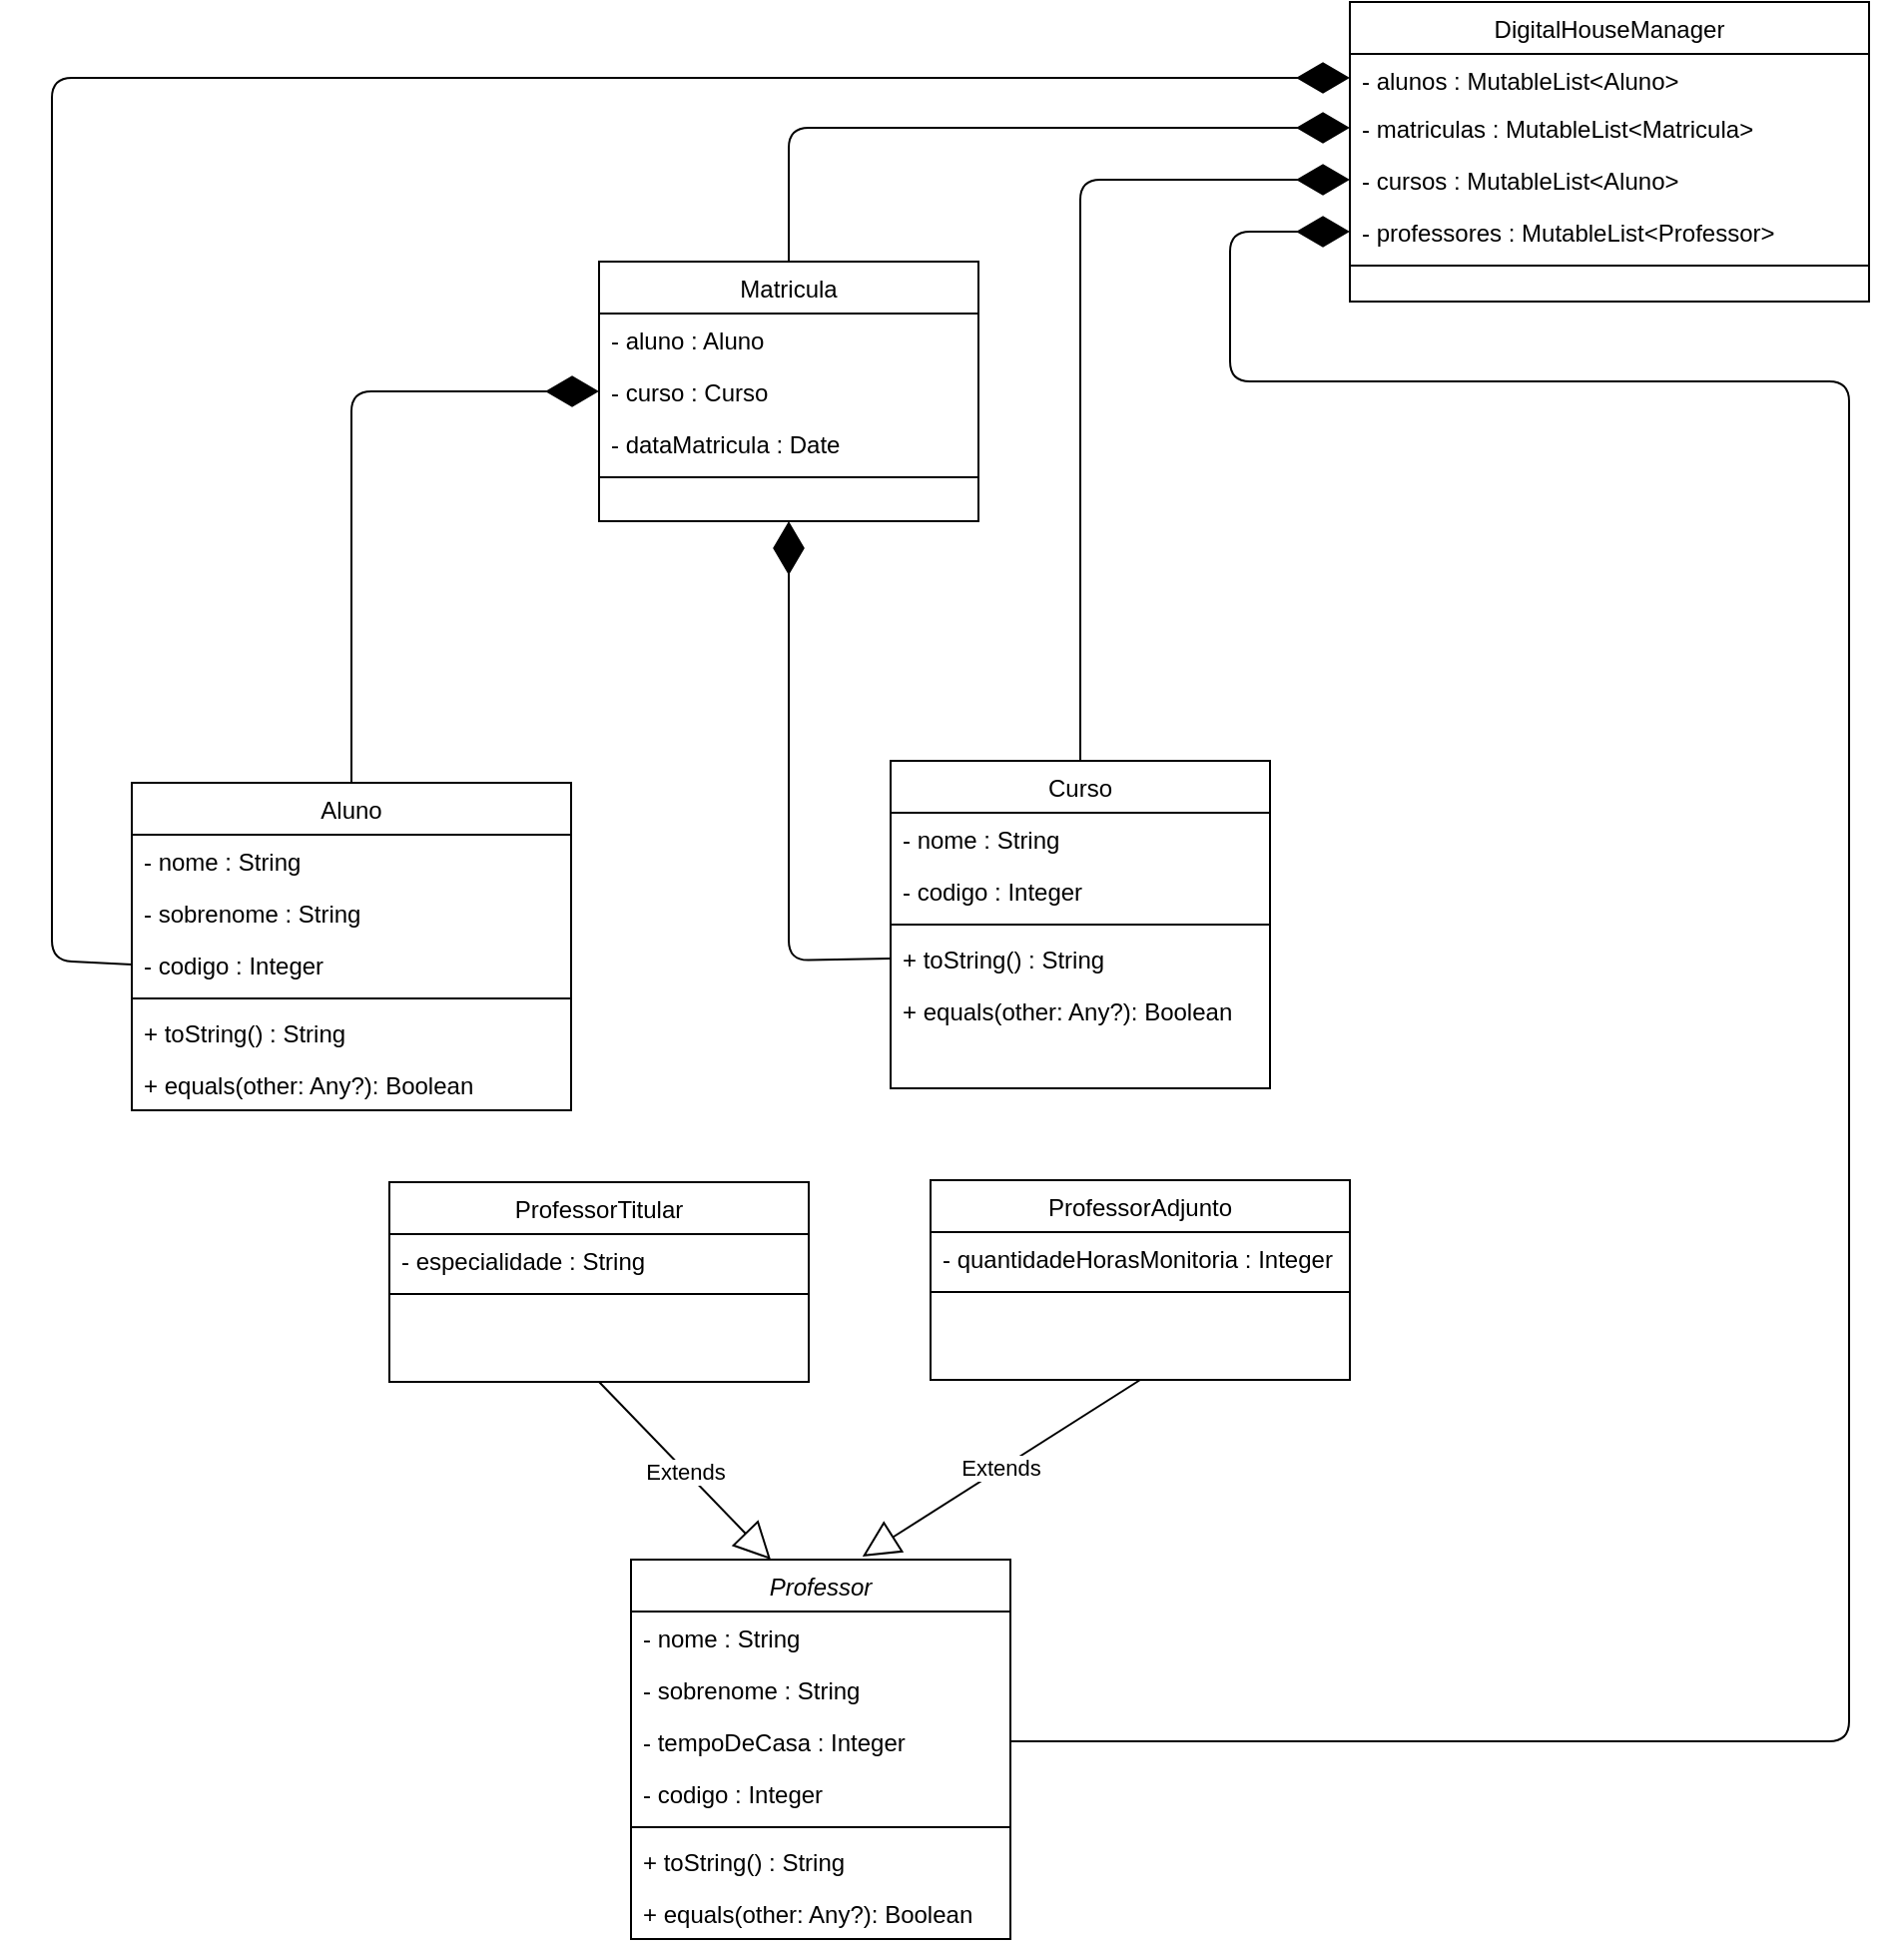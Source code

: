 <mxfile version="13.7.5" type="device"><diagram id="C5RBs43oDa-KdzZeNtuy" name="Page-1"><mxGraphModel dx="1892" dy="1102" grid="1" gridSize="10" guides="1" tooltips="1" connect="1" arrows="1" fold="1" page="1" pageScale="1" pageWidth="827" pageHeight="1169" math="0" shadow="0"><root><mxCell id="WIyWlLk6GJQsqaUBKTNV-0"/><mxCell id="WIyWlLk6GJQsqaUBKTNV-1" parent="WIyWlLk6GJQsqaUBKTNV-0"/><mxCell id="B189YmtcXOPuMy648B2B-8" value="Professor" style="swimlane;fontStyle=2;align=center;verticalAlign=top;childLayout=stackLayout;horizontal=1;startSize=26;horizontalStack=0;resizeParent=1;resizeLast=0;collapsible=1;marginBottom=0;rounded=0;shadow=0;strokeWidth=1;" parent="WIyWlLk6GJQsqaUBKTNV-1" vertex="1"><mxGeometry x="430" y="810" width="190" height="190" as="geometry"><mxRectangle x="230" y="140" width="160" height="26" as="alternateBounds"/></mxGeometry></mxCell><mxCell id="B189YmtcXOPuMy648B2B-9" value="- nome : String" style="text;align=left;verticalAlign=top;spacingLeft=4;spacingRight=4;overflow=hidden;rotatable=0;points=[[0,0.5],[1,0.5]];portConstraint=eastwest;" parent="B189YmtcXOPuMy648B2B-8" vertex="1"><mxGeometry y="26" width="190" height="26" as="geometry"/></mxCell><mxCell id="B189YmtcXOPuMy648B2B-14" value="- sobrenome : String" style="text;align=left;verticalAlign=top;spacingLeft=4;spacingRight=4;overflow=hidden;rotatable=0;points=[[0,0.5],[1,0.5]];portConstraint=eastwest;rounded=0;shadow=0;html=0;" parent="B189YmtcXOPuMy648B2B-8" vertex="1"><mxGeometry y="52" width="190" height="26" as="geometry"/></mxCell><mxCell id="B189YmtcXOPuMy648B2B-15" value="- tempoDeCasa : Integer" style="text;align=left;verticalAlign=top;spacingLeft=4;spacingRight=4;overflow=hidden;rotatable=0;points=[[0,0.5],[1,0.5]];portConstraint=eastwest;rounded=0;shadow=0;html=0;" parent="B189YmtcXOPuMy648B2B-8" vertex="1"><mxGeometry y="78" width="190" height="26" as="geometry"/></mxCell><mxCell id="B189YmtcXOPuMy648B2B-10" value="- codigo : Integer" style="text;align=left;verticalAlign=top;spacingLeft=4;spacingRight=4;overflow=hidden;rotatable=0;points=[[0,0.5],[1,0.5]];portConstraint=eastwest;rounded=0;shadow=0;html=0;" parent="B189YmtcXOPuMy648B2B-8" vertex="1"><mxGeometry y="104" width="190" height="26" as="geometry"/></mxCell><mxCell id="B189YmtcXOPuMy648B2B-11" value="" style="line;html=1;strokeWidth=1;align=left;verticalAlign=middle;spacingTop=-1;spacingLeft=3;spacingRight=3;rotatable=0;labelPosition=right;points=[];portConstraint=eastwest;" parent="B189YmtcXOPuMy648B2B-8" vertex="1"><mxGeometry y="130" width="190" height="8" as="geometry"/></mxCell><mxCell id="B189YmtcXOPuMy648B2B-12" value="+ toString() : String" style="text;align=left;verticalAlign=top;spacingLeft=4;spacingRight=4;overflow=hidden;rotatable=0;points=[[0,0.5],[1,0.5]];portConstraint=eastwest;" parent="B189YmtcXOPuMy648B2B-8" vertex="1"><mxGeometry y="138" width="190" height="26" as="geometry"/></mxCell><mxCell id="B189YmtcXOPuMy648B2B-13" value="+ equals(other: Any?): Boolean" style="text;align=left;verticalAlign=top;spacingLeft=4;spacingRight=4;overflow=hidden;rotatable=0;points=[[0,0.5],[1,0.5]];portConstraint=eastwest;" parent="B189YmtcXOPuMy648B2B-8" vertex="1"><mxGeometry y="164" width="190" height="26" as="geometry"/></mxCell><mxCell id="B189YmtcXOPuMy648B2B-33" value="Extends" style="endArrow=block;endSize=16;endFill=0;html=1;exitX=0.5;exitY=1;exitDx=0;exitDy=0;" parent="WIyWlLk6GJQsqaUBKTNV-1" source="B189YmtcXOPuMy648B2B-17" edge="1"><mxGeometry width="160" relative="1" as="geometry"><mxPoint x="340" y="810" as="sourcePoint"/><mxPoint x="500" y="810" as="targetPoint"/></mxGeometry></mxCell><mxCell id="B189YmtcXOPuMy648B2B-34" value="Extends" style="endArrow=block;endSize=16;endFill=0;html=1;exitX=0.5;exitY=1;exitDx=0;exitDy=0;entryX=0.61;entryY=-0.008;entryDx=0;entryDy=0;entryPerimeter=0;" parent="WIyWlLk6GJQsqaUBKTNV-1" source="B189YmtcXOPuMy648B2B-25" target="B189YmtcXOPuMy648B2B-8" edge="1"><mxGeometry width="160" relative="1" as="geometry"><mxPoint x="415" y="740" as="sourcePoint"/><mxPoint x="510" y="820" as="targetPoint"/></mxGeometry></mxCell><mxCell id="5GUe3_cNUbi0rKs2hOgH-0" value="Matricula" style="swimlane;fontStyle=0;align=center;verticalAlign=top;childLayout=stackLayout;horizontal=1;startSize=26;horizontalStack=0;resizeParent=1;resizeLast=0;collapsible=1;marginBottom=0;rounded=0;shadow=0;strokeWidth=1;" vertex="1" parent="WIyWlLk6GJQsqaUBKTNV-1"><mxGeometry x="414" y="160" width="190" height="130" as="geometry"><mxRectangle x="230" y="140" width="160" height="26" as="alternateBounds"/></mxGeometry></mxCell><mxCell id="5GUe3_cNUbi0rKs2hOgH-1" value="- aluno : Aluno" style="text;align=left;verticalAlign=top;spacingLeft=4;spacingRight=4;overflow=hidden;rotatable=0;points=[[0,0.5],[1,0.5]];portConstraint=eastwest;" vertex="1" parent="5GUe3_cNUbi0rKs2hOgH-0"><mxGeometry y="26" width="190" height="26" as="geometry"/></mxCell><mxCell id="5GUe3_cNUbi0rKs2hOgH-2" value="- curso : Curso" style="text;align=left;verticalAlign=top;spacingLeft=4;spacingRight=4;overflow=hidden;rotatable=0;points=[[0,0.5],[1,0.5]];portConstraint=eastwest;rounded=0;shadow=0;html=0;" vertex="1" parent="5GUe3_cNUbi0rKs2hOgH-0"><mxGeometry y="52" width="190" height="26" as="geometry"/></mxCell><mxCell id="5GUe3_cNUbi0rKs2hOgH-6" value="- dataMatricula : Date" style="text;align=left;verticalAlign=top;spacingLeft=4;spacingRight=4;overflow=hidden;rotatable=0;points=[[0,0.5],[1,0.5]];portConstraint=eastwest;rounded=0;shadow=0;html=0;" vertex="1" parent="5GUe3_cNUbi0rKs2hOgH-0"><mxGeometry y="78" width="190" height="26" as="geometry"/></mxCell><mxCell id="5GUe3_cNUbi0rKs2hOgH-3" value="" style="line;html=1;strokeWidth=1;align=left;verticalAlign=middle;spacingTop=-1;spacingLeft=3;spacingRight=3;rotatable=0;labelPosition=right;points=[];portConstraint=eastwest;" vertex="1" parent="5GUe3_cNUbi0rKs2hOgH-0"><mxGeometry y="104" width="190" height="8" as="geometry"/></mxCell><mxCell id="zkfFHV4jXpPFQw0GAbJ--0" value="Aluno" style="swimlane;fontStyle=0;align=center;verticalAlign=top;childLayout=stackLayout;horizontal=1;startSize=26;horizontalStack=0;resizeParent=1;resizeLast=0;collapsible=1;marginBottom=0;rounded=0;shadow=0;strokeWidth=1;" parent="WIyWlLk6GJQsqaUBKTNV-1" vertex="1"><mxGeometry x="180" y="421" width="220" height="164" as="geometry"><mxRectangle x="230" y="140" width="160" height="26" as="alternateBounds"/></mxGeometry></mxCell><mxCell id="zkfFHV4jXpPFQw0GAbJ--1" value="- nome : String" style="text;align=left;verticalAlign=top;spacingLeft=4;spacingRight=4;overflow=hidden;rotatable=0;points=[[0,0.5],[1,0.5]];portConstraint=eastwest;" parent="zkfFHV4jXpPFQw0GAbJ--0" vertex="1"><mxGeometry y="26" width="220" height="26" as="geometry"/></mxCell><mxCell id="zkfFHV4jXpPFQw0GAbJ--2" value="- sobrenome : String" style="text;align=left;verticalAlign=top;spacingLeft=4;spacingRight=4;overflow=hidden;rotatable=0;points=[[0,0.5],[1,0.5]];portConstraint=eastwest;rounded=0;shadow=0;html=0;" parent="zkfFHV4jXpPFQw0GAbJ--0" vertex="1"><mxGeometry y="52" width="220" height="26" as="geometry"/></mxCell><mxCell id="zkfFHV4jXpPFQw0GAbJ--3" value="- codigo : Integer" style="text;align=left;verticalAlign=top;spacingLeft=4;spacingRight=4;overflow=hidden;rotatable=0;points=[[0,0.5],[1,0.5]];portConstraint=eastwest;rounded=0;shadow=0;html=0;" parent="zkfFHV4jXpPFQw0GAbJ--0" vertex="1"><mxGeometry y="78" width="220" height="26" as="geometry"/></mxCell><mxCell id="zkfFHV4jXpPFQw0GAbJ--4" value="" style="line;html=1;strokeWidth=1;align=left;verticalAlign=middle;spacingTop=-1;spacingLeft=3;spacingRight=3;rotatable=0;labelPosition=right;points=[];portConstraint=eastwest;" parent="zkfFHV4jXpPFQw0GAbJ--0" vertex="1"><mxGeometry y="104" width="220" height="8" as="geometry"/></mxCell><mxCell id="zkfFHV4jXpPFQw0GAbJ--5" value="+ toString() : String" style="text;align=left;verticalAlign=top;spacingLeft=4;spacingRight=4;overflow=hidden;rotatable=0;points=[[0,0.5],[1,0.5]];portConstraint=eastwest;" parent="zkfFHV4jXpPFQw0GAbJ--0" vertex="1"><mxGeometry y="112" width="220" height="26" as="geometry"/></mxCell><mxCell id="B189YmtcXOPuMy648B2B-0" value="+ equals(other: Any?): Boolean " style="text;align=left;verticalAlign=top;spacingLeft=4;spacingRight=4;overflow=hidden;rotatable=0;points=[[0,0.5],[1,0.5]];portConstraint=eastwest;" parent="zkfFHV4jXpPFQw0GAbJ--0" vertex="1"><mxGeometry y="138" width="220" height="26" as="geometry"/></mxCell><mxCell id="5GUe3_cNUbi0rKs2hOgH-8" value="" style="endArrow=diamondThin;endFill=1;endSize=24;html=1;entryX=0;entryY=0.5;entryDx=0;entryDy=0;exitX=0.5;exitY=0;exitDx=0;exitDy=0;" edge="1" parent="WIyWlLk6GJQsqaUBKTNV-1" source="zkfFHV4jXpPFQw0GAbJ--0" target="5GUe3_cNUbi0rKs2hOgH-2"><mxGeometry width="160" relative="1" as="geometry"><mxPoint x="500" y="500" as="sourcePoint"/><mxPoint x="660" y="500" as="targetPoint"/><Array as="points"><mxPoint x="290" y="225"/></Array></mxGeometry></mxCell><mxCell id="5GUe3_cNUbi0rKs2hOgH-11" value="" style="endArrow=diamondThin;endFill=1;endSize=24;html=1;entryX=0.5;entryY=1;entryDx=0;entryDy=0;exitX=0;exitY=0.5;exitDx=0;exitDy=0;" edge="1" parent="WIyWlLk6GJQsqaUBKTNV-1" source="B189YmtcXOPuMy648B2B-6" target="5GUe3_cNUbi0rKs2hOgH-0"><mxGeometry width="160" relative="1" as="geometry"><mxPoint x="430" y="470" as="sourcePoint"/><mxPoint x="590" y="470" as="targetPoint"/><Array as="points"><mxPoint x="509" y="510"/></Array></mxGeometry></mxCell><mxCell id="B189YmtcXOPuMy648B2B-1" value="Curso" style="swimlane;fontStyle=0;align=center;verticalAlign=top;childLayout=stackLayout;horizontal=1;startSize=26;horizontalStack=0;resizeParent=1;resizeLast=0;collapsible=1;marginBottom=0;rounded=0;shadow=0;strokeWidth=1;" parent="WIyWlLk6GJQsqaUBKTNV-1" vertex="1"><mxGeometry x="560" y="410" width="190" height="164" as="geometry"><mxRectangle x="230" y="140" width="160" height="26" as="alternateBounds"/></mxGeometry></mxCell><mxCell id="B189YmtcXOPuMy648B2B-2" value="- nome : String" style="text;align=left;verticalAlign=top;spacingLeft=4;spacingRight=4;overflow=hidden;rotatable=0;points=[[0,0.5],[1,0.5]];portConstraint=eastwest;" parent="B189YmtcXOPuMy648B2B-1" vertex="1"><mxGeometry y="26" width="190" height="26" as="geometry"/></mxCell><mxCell id="B189YmtcXOPuMy648B2B-4" value="- codigo : Integer" style="text;align=left;verticalAlign=top;spacingLeft=4;spacingRight=4;overflow=hidden;rotatable=0;points=[[0,0.5],[1,0.5]];portConstraint=eastwest;rounded=0;shadow=0;html=0;" parent="B189YmtcXOPuMy648B2B-1" vertex="1"><mxGeometry y="52" width="190" height="26" as="geometry"/></mxCell><mxCell id="B189YmtcXOPuMy648B2B-5" value="" style="line;html=1;strokeWidth=1;align=left;verticalAlign=middle;spacingTop=-1;spacingLeft=3;spacingRight=3;rotatable=0;labelPosition=right;points=[];portConstraint=eastwest;" parent="B189YmtcXOPuMy648B2B-1" vertex="1"><mxGeometry y="78" width="190" height="8" as="geometry"/></mxCell><mxCell id="B189YmtcXOPuMy648B2B-6" value="+ toString() : String" style="text;align=left;verticalAlign=top;spacingLeft=4;spacingRight=4;overflow=hidden;rotatable=0;points=[[0,0.5],[1,0.5]];portConstraint=eastwest;" parent="B189YmtcXOPuMy648B2B-1" vertex="1"><mxGeometry y="86" width="190" height="26" as="geometry"/></mxCell><mxCell id="B189YmtcXOPuMy648B2B-7" value="+ equals(other: Any?): Boolean" style="text;align=left;verticalAlign=top;spacingLeft=4;spacingRight=4;overflow=hidden;rotatable=0;points=[[0,0.5],[1,0.5]];portConstraint=eastwest;" parent="B189YmtcXOPuMy648B2B-1" vertex="1"><mxGeometry y="112" width="190" height="26" as="geometry"/></mxCell><mxCell id="5GUe3_cNUbi0rKs2hOgH-12" value="DigitalHouseManager" style="swimlane;fontStyle=0;align=center;verticalAlign=top;childLayout=stackLayout;horizontal=1;startSize=26;horizontalStack=0;resizeParent=1;resizeLast=0;collapsible=1;marginBottom=0;rounded=0;shadow=0;strokeWidth=1;" vertex="1" parent="WIyWlLk6GJQsqaUBKTNV-1"><mxGeometry x="790" y="30" width="260" height="150" as="geometry"><mxRectangle x="230" y="140" width="160" height="26" as="alternateBounds"/></mxGeometry></mxCell><mxCell id="5GUe3_cNUbi0rKs2hOgH-13" value="- alunos : MutableList&lt;Aluno&gt;" style="text;align=left;verticalAlign=top;spacingLeft=4;spacingRight=4;overflow=hidden;rotatable=0;points=[[0,0.5],[1,0.5]];portConstraint=eastwest;" vertex="1" parent="5GUe3_cNUbi0rKs2hOgH-12"><mxGeometry y="26" width="260" height="24" as="geometry"/></mxCell><mxCell id="5GUe3_cNUbi0rKs2hOgH-17" value="- matriculas : MutableList&lt;Matricula&gt;" style="text;align=left;verticalAlign=top;spacingLeft=4;spacingRight=4;overflow=hidden;rotatable=0;points=[[0,0.5],[1,0.5]];portConstraint=eastwest;rounded=0;shadow=0;html=0;" vertex="1" parent="5GUe3_cNUbi0rKs2hOgH-12"><mxGeometry y="50" width="260" height="26" as="geometry"/></mxCell><mxCell id="5GUe3_cNUbi0rKs2hOgH-14" value="- cursos : MutableList&lt;Aluno&gt;" style="text;align=left;verticalAlign=top;spacingLeft=4;spacingRight=4;overflow=hidden;rotatable=0;points=[[0,0.5],[1,0.5]];portConstraint=eastwest;rounded=0;shadow=0;html=0;" vertex="1" parent="5GUe3_cNUbi0rKs2hOgH-12"><mxGeometry y="76" width="260" height="26" as="geometry"/></mxCell><mxCell id="5GUe3_cNUbi0rKs2hOgH-15" value="- professores : MutableList&lt;Professor&gt;" style="text;align=left;verticalAlign=top;spacingLeft=4;spacingRight=4;overflow=hidden;rotatable=0;points=[[0,0.5],[1,0.5]];portConstraint=eastwest;rounded=0;shadow=0;html=0;" vertex="1" parent="5GUe3_cNUbi0rKs2hOgH-12"><mxGeometry y="102" width="260" height="26" as="geometry"/></mxCell><mxCell id="5GUe3_cNUbi0rKs2hOgH-16" value="" style="line;html=1;strokeWidth=1;align=left;verticalAlign=middle;spacingTop=-1;spacingLeft=3;spacingRight=3;rotatable=0;labelPosition=right;points=[];portConstraint=eastwest;" vertex="1" parent="5GUe3_cNUbi0rKs2hOgH-12"><mxGeometry y="128" width="260" height="8" as="geometry"/></mxCell><mxCell id="5GUe3_cNUbi0rKs2hOgH-18" value="" style="endArrow=diamondThin;endFill=1;endSize=24;html=1;entryX=0;entryY=0.5;entryDx=0;entryDy=0;exitX=0;exitY=0.5;exitDx=0;exitDy=0;" edge="1" parent="WIyWlLk6GJQsqaUBKTNV-1" source="zkfFHV4jXpPFQw0GAbJ--3" target="5GUe3_cNUbi0rKs2hOgH-13"><mxGeometry width="160" relative="1" as="geometry"><mxPoint x="580" y="240" as="sourcePoint"/><mxPoint x="740" y="240" as="targetPoint"/><Array as="points"><mxPoint x="140" y="510"/><mxPoint x="140" y="68"/></Array></mxGeometry></mxCell><mxCell id="5GUe3_cNUbi0rKs2hOgH-19" value="" style="endArrow=diamondThin;endFill=1;endSize=24;html=1;entryX=0;entryY=0.5;entryDx=0;entryDy=0;exitX=0.5;exitY=0;exitDx=0;exitDy=0;" edge="1" parent="WIyWlLk6GJQsqaUBKTNV-1" source="B189YmtcXOPuMy648B2B-1" target="5GUe3_cNUbi0rKs2hOgH-14"><mxGeometry width="160" relative="1" as="geometry"><mxPoint x="580" y="240" as="sourcePoint"/><mxPoint x="740" y="240" as="targetPoint"/><Array as="points"><mxPoint x="655" y="119"/></Array></mxGeometry></mxCell><mxCell id="5GUe3_cNUbi0rKs2hOgH-21" value="" style="endArrow=diamondThin;endFill=1;endSize=24;html=1;exitX=1;exitY=0.5;exitDx=0;exitDy=0;entryX=0;entryY=0.5;entryDx=0;entryDy=0;" edge="1" parent="WIyWlLk6GJQsqaUBKTNV-1" source="B189YmtcXOPuMy648B2B-15" target="5GUe3_cNUbi0rKs2hOgH-15"><mxGeometry width="160" relative="1" as="geometry"><mxPoint x="600" y="610" as="sourcePoint"/><mxPoint x="1040" y="320" as="targetPoint"/><Array as="points"><mxPoint x="1040" y="901"/><mxPoint x="1040" y="220"/><mxPoint x="730" y="220"/><mxPoint x="730" y="145"/></Array></mxGeometry></mxCell><mxCell id="5GUe3_cNUbi0rKs2hOgH-22" value="" style="endArrow=diamondThin;endFill=1;endSize=24;html=1;entryX=0;entryY=0.5;entryDx=0;entryDy=0;exitX=0.5;exitY=0;exitDx=0;exitDy=0;" edge="1" parent="WIyWlLk6GJQsqaUBKTNV-1" source="5GUe3_cNUbi0rKs2hOgH-0" target="5GUe3_cNUbi0rKs2hOgH-17"><mxGeometry width="160" relative="1" as="geometry"><mxPoint x="640" y="210" as="sourcePoint"/><mxPoint x="800" y="210" as="targetPoint"/><Array as="points"><mxPoint x="509" y="93"/></Array></mxGeometry></mxCell><mxCell id="B189YmtcXOPuMy648B2B-25" value="ProfessorAdjunto" style="swimlane;fontStyle=0;align=center;verticalAlign=top;childLayout=stackLayout;horizontal=1;startSize=26;horizontalStack=0;resizeParent=1;resizeLast=0;collapsible=1;marginBottom=0;rounded=0;shadow=0;strokeWidth=1;" parent="WIyWlLk6GJQsqaUBKTNV-1" vertex="1"><mxGeometry x="580" y="620" width="210" height="100" as="geometry"><mxRectangle x="230" y="140" width="160" height="26" as="alternateBounds"/></mxGeometry></mxCell><mxCell id="B189YmtcXOPuMy648B2B-26" value="- quantidadeHorasMonitoria : Integer" style="text;align=left;verticalAlign=top;spacingLeft=4;spacingRight=4;overflow=hidden;rotatable=0;points=[[0,0.5],[1,0.5]];portConstraint=eastwest;" parent="B189YmtcXOPuMy648B2B-25" vertex="1"><mxGeometry y="26" width="210" height="26" as="geometry"/></mxCell><mxCell id="B189YmtcXOPuMy648B2B-30" value="" style="line;html=1;strokeWidth=1;align=left;verticalAlign=middle;spacingTop=-1;spacingLeft=3;spacingRight=3;rotatable=0;labelPosition=right;points=[];portConstraint=eastwest;" parent="B189YmtcXOPuMy648B2B-25" vertex="1"><mxGeometry y="52" width="210" height="8" as="geometry"/></mxCell><mxCell id="B189YmtcXOPuMy648B2B-17" value="ProfessorTitular" style="swimlane;fontStyle=0;align=center;verticalAlign=top;childLayout=stackLayout;horizontal=1;startSize=26;horizontalStack=0;resizeParent=1;resizeLast=0;collapsible=1;marginBottom=0;rounded=0;shadow=0;strokeWidth=1;" parent="WIyWlLk6GJQsqaUBKTNV-1" vertex="1"><mxGeometry x="309" y="621" width="210" height="100" as="geometry"><mxRectangle x="230" y="140" width="160" height="26" as="alternateBounds"/></mxGeometry></mxCell><mxCell id="B189YmtcXOPuMy648B2B-18" value="- especialidade : String" style="text;align=left;verticalAlign=top;spacingLeft=4;spacingRight=4;overflow=hidden;rotatable=0;points=[[0,0.5],[1,0.5]];portConstraint=eastwest;" parent="B189YmtcXOPuMy648B2B-17" vertex="1"><mxGeometry y="26" width="210" height="26" as="geometry"/></mxCell><mxCell id="B189YmtcXOPuMy648B2B-22" value="" style="line;html=1;strokeWidth=1;align=left;verticalAlign=middle;spacingTop=-1;spacingLeft=3;spacingRight=3;rotatable=0;labelPosition=right;points=[];portConstraint=eastwest;" parent="B189YmtcXOPuMy648B2B-17" vertex="1"><mxGeometry y="52" width="210" height="8" as="geometry"/></mxCell></root></mxGraphModel></diagram></mxfile>